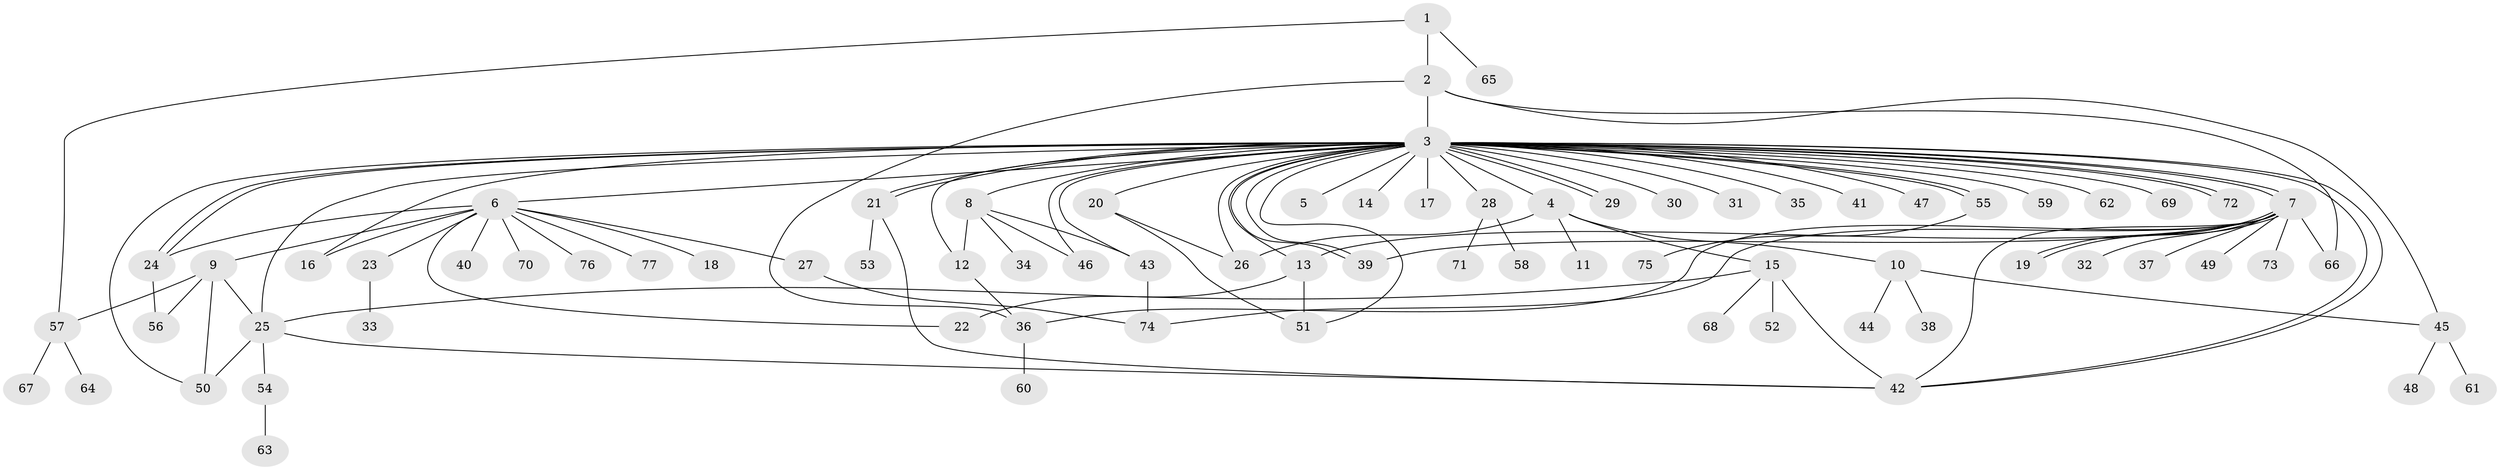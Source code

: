 // coarse degree distribution, {1: 0.8695652173913043, 2: 0.043478260869565216, 10: 0.043478260869565216, 12: 0.043478260869565216}
// Generated by graph-tools (version 1.1) at 2025/50/03/04/25 21:50:02]
// undirected, 77 vertices, 113 edges
graph export_dot {
graph [start="1"]
  node [color=gray90,style=filled];
  1;
  2;
  3;
  4;
  5;
  6;
  7;
  8;
  9;
  10;
  11;
  12;
  13;
  14;
  15;
  16;
  17;
  18;
  19;
  20;
  21;
  22;
  23;
  24;
  25;
  26;
  27;
  28;
  29;
  30;
  31;
  32;
  33;
  34;
  35;
  36;
  37;
  38;
  39;
  40;
  41;
  42;
  43;
  44;
  45;
  46;
  47;
  48;
  49;
  50;
  51;
  52;
  53;
  54;
  55;
  56;
  57;
  58;
  59;
  60;
  61;
  62;
  63;
  64;
  65;
  66;
  67;
  68;
  69;
  70;
  71;
  72;
  73;
  74;
  75;
  76;
  77;
  1 -- 2;
  1 -- 57;
  1 -- 65;
  2 -- 3;
  2 -- 36;
  2 -- 45;
  2 -- 66;
  3 -- 4;
  3 -- 5;
  3 -- 6;
  3 -- 7;
  3 -- 7;
  3 -- 8;
  3 -- 12;
  3 -- 13;
  3 -- 14;
  3 -- 16;
  3 -- 17;
  3 -- 20;
  3 -- 21;
  3 -- 21;
  3 -- 24;
  3 -- 24;
  3 -- 25;
  3 -- 26;
  3 -- 28;
  3 -- 29;
  3 -- 29;
  3 -- 30;
  3 -- 31;
  3 -- 35;
  3 -- 39;
  3 -- 39;
  3 -- 41;
  3 -- 42;
  3 -- 42;
  3 -- 43;
  3 -- 46;
  3 -- 47;
  3 -- 50;
  3 -- 51;
  3 -- 55;
  3 -- 55;
  3 -- 59;
  3 -- 62;
  3 -- 69;
  3 -- 72;
  3 -- 72;
  4 -- 10;
  4 -- 11;
  4 -- 15;
  4 -- 26;
  6 -- 9;
  6 -- 16;
  6 -- 18;
  6 -- 22;
  6 -- 23;
  6 -- 24;
  6 -- 27;
  6 -- 40;
  6 -- 70;
  6 -- 76;
  6 -- 77;
  7 -- 13;
  7 -- 19;
  7 -- 19;
  7 -- 32;
  7 -- 36;
  7 -- 37;
  7 -- 39;
  7 -- 42;
  7 -- 49;
  7 -- 66;
  7 -- 73;
  7 -- 74;
  8 -- 12;
  8 -- 34;
  8 -- 43;
  8 -- 46;
  9 -- 25;
  9 -- 50;
  9 -- 56;
  9 -- 57;
  10 -- 38;
  10 -- 44;
  10 -- 45;
  12 -- 36;
  13 -- 22;
  13 -- 51;
  15 -- 25;
  15 -- 42;
  15 -- 52;
  15 -- 68;
  20 -- 26;
  20 -- 51;
  21 -- 42;
  21 -- 53;
  23 -- 33;
  24 -- 56;
  25 -- 42;
  25 -- 50;
  25 -- 54;
  27 -- 74;
  28 -- 58;
  28 -- 71;
  36 -- 60;
  43 -- 74;
  45 -- 48;
  45 -- 61;
  54 -- 63;
  55 -- 75;
  57 -- 64;
  57 -- 67;
}
